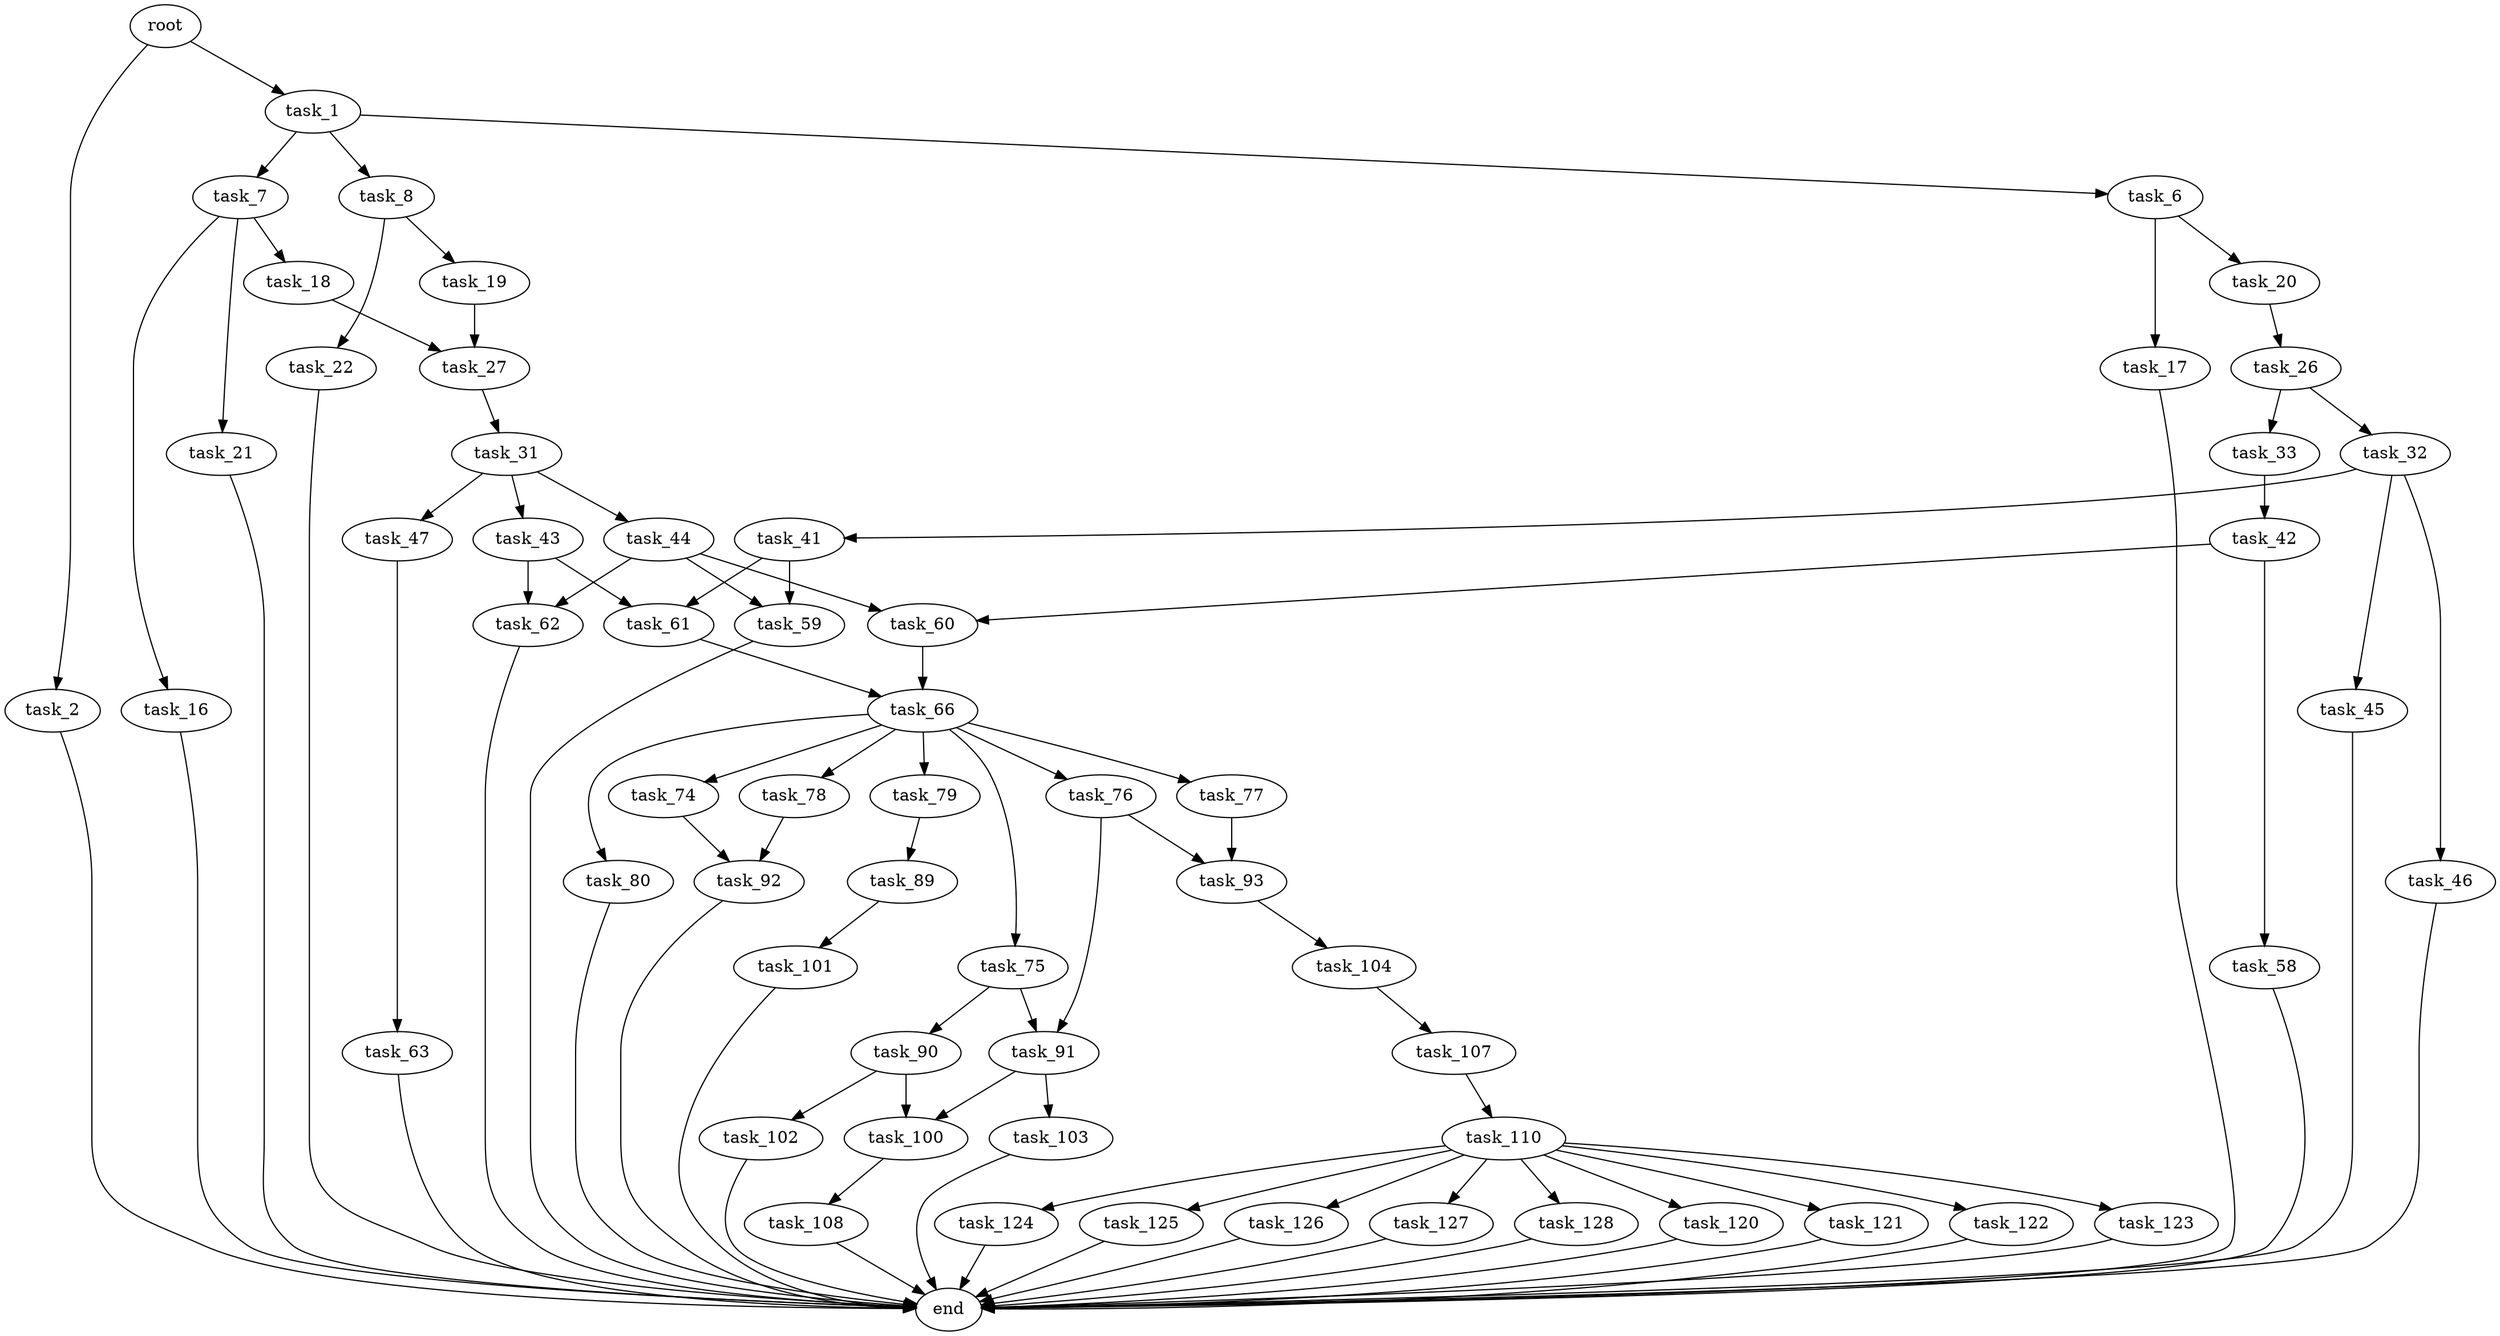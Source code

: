 digraph G {
  root [size="0.000000"];
  task_1 [size="60172095485.000000"];
  task_2 [size="8589934592.000000"];
  task_6 [size="183894423908.000000"];
  task_7 [size="12180939571.000000"];
  task_8 [size="549755813888.000000"];
  end [size="0.000000"];
  task_17 [size="2870368872.000000"];
  task_20 [size="81936184543.000000"];
  task_16 [size="92160239222.000000"];
  task_18 [size="368293445632.000000"];
  task_21 [size="1198315489.000000"];
  task_19 [size="315314570459.000000"];
  task_22 [size="549755813888.000000"];
  task_27 [size="232905641333.000000"];
  task_26 [size="153333272676.000000"];
  task_32 [size="423785351262.000000"];
  task_33 [size="1327323604.000000"];
  task_31 [size="782757789696.000000"];
  task_43 [size="4799713238.000000"];
  task_44 [size="336845998.000000"];
  task_47 [size="256433953768.000000"];
  task_41 [size="28991029248.000000"];
  task_45 [size="427165753181.000000"];
  task_46 [size="368293445632.000000"];
  task_42 [size="495815270296.000000"];
  task_59 [size="111060924600.000000"];
  task_61 [size="639129629797.000000"];
  task_58 [size="231928233984.000000"];
  task_60 [size="28991029248.000000"];
  task_62 [size="10876913918.000000"];
  task_63 [size="134217728000.000000"];
  task_66 [size="7766527190.000000"];
  task_74 [size="40792659509.000000"];
  task_75 [size="26516063807.000000"];
  task_76 [size="8589934592.000000"];
  task_77 [size="852281877737.000000"];
  task_78 [size="793912862414.000000"];
  task_79 [size="5184016875.000000"];
  task_80 [size="7580126054.000000"];
  task_92 [size="27311248162.000000"];
  task_90 [size="3480945782.000000"];
  task_91 [size="1576739873.000000"];
  task_93 [size="368293445632.000000"];
  task_89 [size="54200628503.000000"];
  task_101 [size="3318511937.000000"];
  task_100 [size="65898011074.000000"];
  task_102 [size="468321166086.000000"];
  task_103 [size="15276476197.000000"];
  task_104 [size="26073032809.000000"];
  task_108 [size="577163611794.000000"];
  task_107 [size="1233169608.000000"];
  task_110 [size="496110023057.000000"];
  task_120 [size="68719476736.000000"];
  task_121 [size="1073741824000.000000"];
  task_122 [size="3246176706.000000"];
  task_123 [size="368293445632.000000"];
  task_124 [size="75896418048.000000"];
  task_125 [size="44514449472.000000"];
  task_126 [size="549755813888.000000"];
  task_127 [size="549755813888.000000"];
  task_128 [size="4787320827.000000"];

  root -> task_1 [size="1.000000"];
  root -> task_2 [size="1.000000"];
  task_1 -> task_6 [size="75497472.000000"];
  task_1 -> task_7 [size="75497472.000000"];
  task_1 -> task_8 [size="75497472.000000"];
  task_2 -> end [size="1.000000"];
  task_6 -> task_17 [size="536870912.000000"];
  task_6 -> task_20 [size="536870912.000000"];
  task_7 -> task_16 [size="209715200.000000"];
  task_7 -> task_18 [size="209715200.000000"];
  task_7 -> task_21 [size="209715200.000000"];
  task_8 -> task_19 [size="536870912.000000"];
  task_8 -> task_22 [size="536870912.000000"];
  task_17 -> end [size="1.000000"];
  task_20 -> task_26 [size="75497472.000000"];
  task_16 -> end [size="1.000000"];
  task_18 -> task_27 [size="411041792.000000"];
  task_21 -> end [size="1.000000"];
  task_19 -> task_27 [size="209715200.000000"];
  task_22 -> end [size="1.000000"];
  task_27 -> task_31 [size="209715200.000000"];
  task_26 -> task_32 [size="134217728.000000"];
  task_26 -> task_33 [size="134217728.000000"];
  task_32 -> task_41 [size="838860800.000000"];
  task_32 -> task_45 [size="838860800.000000"];
  task_32 -> task_46 [size="838860800.000000"];
  task_33 -> task_42 [size="134217728.000000"];
  task_31 -> task_43 [size="679477248.000000"];
  task_31 -> task_44 [size="679477248.000000"];
  task_31 -> task_47 [size="679477248.000000"];
  task_43 -> task_61 [size="209715200.000000"];
  task_43 -> task_62 [size="209715200.000000"];
  task_44 -> task_59 [size="33554432.000000"];
  task_44 -> task_60 [size="33554432.000000"];
  task_44 -> task_62 [size="33554432.000000"];
  task_47 -> task_63 [size="301989888.000000"];
  task_41 -> task_59 [size="75497472.000000"];
  task_41 -> task_61 [size="75497472.000000"];
  task_45 -> end [size="1.000000"];
  task_46 -> end [size="1.000000"];
  task_42 -> task_58 [size="411041792.000000"];
  task_42 -> task_60 [size="411041792.000000"];
  task_59 -> end [size="1.000000"];
  task_61 -> task_66 [size="679477248.000000"];
  task_58 -> end [size="1.000000"];
  task_60 -> task_66 [size="75497472.000000"];
  task_62 -> end [size="1.000000"];
  task_63 -> end [size="1.000000"];
  task_66 -> task_74 [size="411041792.000000"];
  task_66 -> task_75 [size="411041792.000000"];
  task_66 -> task_76 [size="411041792.000000"];
  task_66 -> task_77 [size="411041792.000000"];
  task_66 -> task_78 [size="411041792.000000"];
  task_66 -> task_79 [size="411041792.000000"];
  task_66 -> task_80 [size="411041792.000000"];
  task_74 -> task_92 [size="33554432.000000"];
  task_75 -> task_90 [size="679477248.000000"];
  task_75 -> task_91 [size="679477248.000000"];
  task_76 -> task_91 [size="33554432.000000"];
  task_76 -> task_93 [size="33554432.000000"];
  task_77 -> task_93 [size="679477248.000000"];
  task_78 -> task_92 [size="679477248.000000"];
  task_79 -> task_89 [size="209715200.000000"];
  task_80 -> end [size="1.000000"];
  task_92 -> end [size="1.000000"];
  task_90 -> task_100 [size="411041792.000000"];
  task_90 -> task_102 [size="411041792.000000"];
  task_91 -> task_100 [size="33554432.000000"];
  task_91 -> task_103 [size="33554432.000000"];
  task_93 -> task_104 [size="411041792.000000"];
  task_89 -> task_101 [size="75497472.000000"];
  task_101 -> end [size="1.000000"];
  task_100 -> task_108 [size="75497472.000000"];
  task_102 -> end [size="1.000000"];
  task_103 -> end [size="1.000000"];
  task_104 -> task_107 [size="838860800.000000"];
  task_108 -> end [size="1.000000"];
  task_107 -> task_110 [size="33554432.000000"];
  task_110 -> task_120 [size="411041792.000000"];
  task_110 -> task_121 [size="411041792.000000"];
  task_110 -> task_122 [size="411041792.000000"];
  task_110 -> task_123 [size="411041792.000000"];
  task_110 -> task_124 [size="411041792.000000"];
  task_110 -> task_125 [size="411041792.000000"];
  task_110 -> task_126 [size="411041792.000000"];
  task_110 -> task_127 [size="411041792.000000"];
  task_110 -> task_128 [size="411041792.000000"];
  task_120 -> end [size="1.000000"];
  task_121 -> end [size="1.000000"];
  task_122 -> end [size="1.000000"];
  task_123 -> end [size="1.000000"];
  task_124 -> end [size="1.000000"];
  task_125 -> end [size="1.000000"];
  task_126 -> end [size="1.000000"];
  task_127 -> end [size="1.000000"];
  task_128 -> end [size="1.000000"];
}
